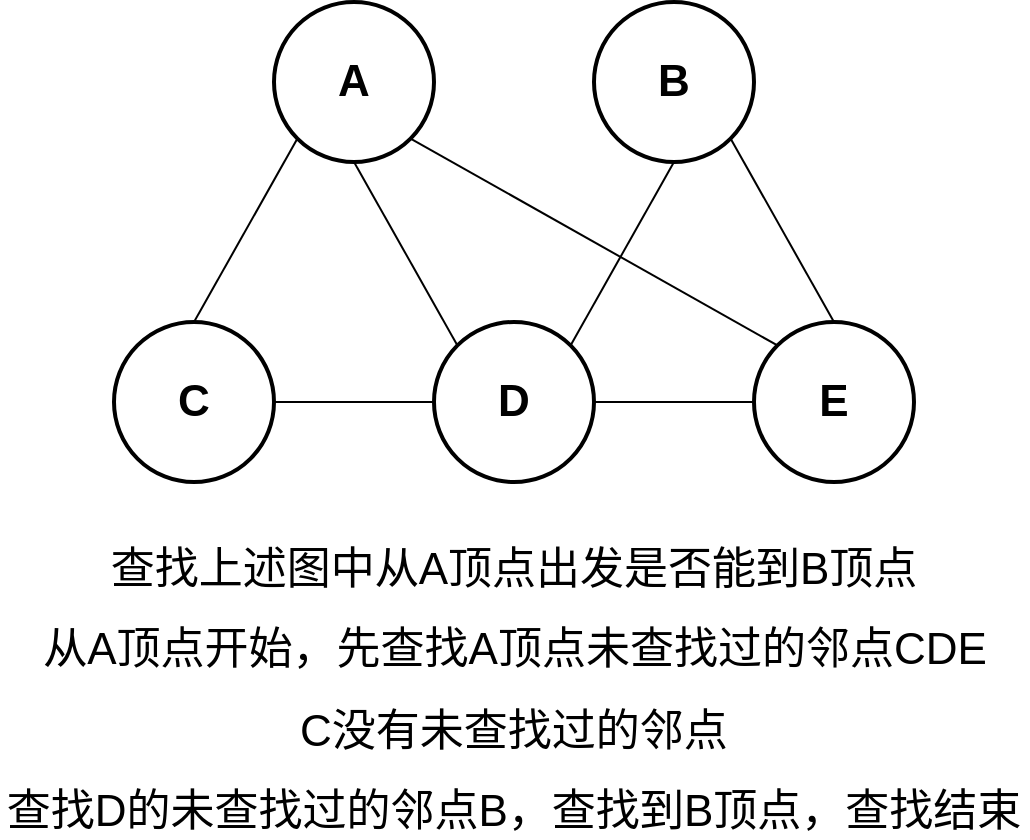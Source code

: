 <mxfile version="10.7.7" type="device"><diagram id="EeNOgqipa9r5I0rQxSuf" name="第 1 页"><mxGraphModel dx="1394" dy="834" grid="1" gridSize="10" guides="1" tooltips="1" connect="1" arrows="1" fold="1" page="1" pageScale="1" pageWidth="827" pageHeight="1169" math="0" shadow="0"><root><mxCell id="0"/><mxCell id="1" parent="0"/><mxCell id="fAuwuzgp8TRE-YijM_S6-4" style="edgeStyle=none;rounded=0;orthogonalLoop=1;jettySize=auto;html=1;exitX=0;exitY=1;exitDx=0;exitDy=0;entryX=0.5;entryY=0;entryDx=0;entryDy=0;endArrow=none;endFill=0;" parent="1" source="n1BFS4wmRy-FdIIDDCmO-1" target="n1BFS4wmRy-FdIIDDCmO-4" edge="1"><mxGeometry relative="1" as="geometry"/></mxCell><mxCell id="fAuwuzgp8TRE-YijM_S6-8" style="edgeStyle=none;rounded=0;orthogonalLoop=1;jettySize=auto;html=1;exitX=1;exitY=1;exitDx=0;exitDy=0;entryX=0;entryY=0;entryDx=0;entryDy=0;endArrow=none;endFill=0;" parent="1" source="n1BFS4wmRy-FdIIDDCmO-1" target="n1BFS4wmRy-FdIIDDCmO-3" edge="1"><mxGeometry relative="1" as="geometry"/></mxCell><mxCell id="fAuwuzgp8TRE-YijM_S6-10" style="edgeStyle=none;rounded=0;orthogonalLoop=1;jettySize=auto;html=1;exitX=0.5;exitY=1;exitDx=0;exitDy=0;entryX=0;entryY=0;entryDx=0;entryDy=0;endArrow=none;endFill=0;" parent="1" source="n1BFS4wmRy-FdIIDDCmO-1" target="n1BFS4wmRy-FdIIDDCmO-2" edge="1"><mxGeometry relative="1" as="geometry"/></mxCell><mxCell id="n1BFS4wmRy-FdIIDDCmO-1" value="A" style="ellipse;whiteSpace=wrap;html=1;aspect=fixed;strokeWidth=2;fontSize=22;fontStyle=1" parent="1" vertex="1"><mxGeometry x="320" y="240" width="80" height="80" as="geometry"/></mxCell><mxCell id="fAuwuzgp8TRE-YijM_S6-6" style="edgeStyle=none;rounded=0;orthogonalLoop=1;jettySize=auto;html=1;exitX=1;exitY=0.5;exitDx=0;exitDy=0;endArrow=none;endFill=0;" parent="1" source="n1BFS4wmRy-FdIIDDCmO-2" target="n1BFS4wmRy-FdIIDDCmO-3" edge="1"><mxGeometry relative="1" as="geometry"/></mxCell><mxCell id="fAuwuzgp8TRE-YijM_S6-11" style="edgeStyle=none;rounded=0;orthogonalLoop=1;jettySize=auto;html=1;exitX=1;exitY=0;exitDx=0;exitDy=0;entryX=0.5;entryY=1;entryDx=0;entryDy=0;endArrow=none;endFill=0;" parent="1" source="n1BFS4wmRy-FdIIDDCmO-2" target="n1BFS4wmRy-FdIIDDCmO-5" edge="1"><mxGeometry relative="1" as="geometry"/></mxCell><mxCell id="n1BFS4wmRy-FdIIDDCmO-2" value="D" style="ellipse;whiteSpace=wrap;html=1;aspect=fixed;strokeWidth=2;fontSize=22;fontStyle=1" parent="1" vertex="1"><mxGeometry x="400" y="400" width="80" height="80" as="geometry"/></mxCell><mxCell id="n1BFS4wmRy-FdIIDDCmO-3" value="E" style="ellipse;whiteSpace=wrap;html=1;aspect=fixed;strokeWidth=2;fontSize=22;fontStyle=1" parent="1" vertex="1"><mxGeometry x="560" y="400" width="80" height="80" as="geometry"/></mxCell><mxCell id="fAuwuzgp8TRE-YijM_S6-7" style="edgeStyle=none;rounded=0;orthogonalLoop=1;jettySize=auto;html=1;exitX=1;exitY=0.5;exitDx=0;exitDy=0;endArrow=none;endFill=0;" parent="1" source="n1BFS4wmRy-FdIIDDCmO-4" target="n1BFS4wmRy-FdIIDDCmO-2" edge="1"><mxGeometry relative="1" as="geometry"/></mxCell><mxCell id="n1BFS4wmRy-FdIIDDCmO-4" value="C" style="ellipse;whiteSpace=wrap;html=1;aspect=fixed;strokeWidth=2;fontSize=22;fontStyle=1" parent="1" vertex="1"><mxGeometry x="240" y="400" width="80" height="80" as="geometry"/></mxCell><mxCell id="fAuwuzgp8TRE-YijM_S6-9" style="edgeStyle=none;rounded=0;orthogonalLoop=1;jettySize=auto;html=1;exitX=1;exitY=1;exitDx=0;exitDy=0;entryX=0.5;entryY=0;entryDx=0;entryDy=0;endArrow=none;endFill=0;" parent="1" source="n1BFS4wmRy-FdIIDDCmO-5" target="n1BFS4wmRy-FdIIDDCmO-3" edge="1"><mxGeometry relative="1" as="geometry"/></mxCell><mxCell id="n1BFS4wmRy-FdIIDDCmO-5" value="B" style="ellipse;whiteSpace=wrap;html=1;aspect=fixed;strokeWidth=2;fontSize=22;fontStyle=1" parent="1" vertex="1"><mxGeometry x="480" y="240" width="80" height="80" as="geometry"/></mxCell><mxCell id="n1BFS4wmRy-FdIIDDCmO-34" style="edgeStyle=none;rounded=0;orthogonalLoop=1;jettySize=auto;html=1;exitX=0;exitY=1;exitDx=0;exitDy=0;endArrow=none;endFill=0;fontSize=22;" parent="1" edge="1"><mxGeometry relative="1" as="geometry"><mxPoint x="212" y="548" as="sourcePoint"/></mxGeometry></mxCell><mxCell id="n1BFS4wmRy-FdIIDDCmO-38" value="查找上述图中从A顶点出发是否能到B顶点" style="text;html=1;strokeColor=none;fillColor=none;align=center;verticalAlign=middle;whiteSpace=wrap;rounded=0;fontSize=22;" parent="1" vertex="1"><mxGeometry x="237" y="514" width="406" height="20" as="geometry"/></mxCell><mxCell id="n1BFS4wmRy-FdIIDDCmO-39" value="从A顶点开始，先查找A顶点未查找过的邻点CDE" style="text;html=1;strokeColor=none;fillColor=none;align=center;verticalAlign=middle;whiteSpace=wrap;rounded=0;fontSize=22;" parent="1" vertex="1"><mxGeometry x="198.5" y="554" width="483" height="20" as="geometry"/></mxCell><mxCell id="n1BFS4wmRy-FdIIDDCmO-40" value="C没有未查找过的邻点" style="text;html=1;strokeColor=none;fillColor=none;align=center;verticalAlign=middle;whiteSpace=wrap;rounded=0;fontSize=22;" parent="1" vertex="1"><mxGeometry x="328.0" y="595" width="224" height="20" as="geometry"/></mxCell><mxCell id="n1BFS4wmRy-FdIIDDCmO-41" value="查找D的未查找过的邻点B，查找到B顶点，查找结束" style="text;html=1;strokeColor=none;fillColor=none;align=center;verticalAlign=middle;whiteSpace=wrap;rounded=0;fontSize=22;" parent="1" vertex="1"><mxGeometry x="183.0" y="635" width="514" height="20" as="geometry"/></mxCell></root></mxGraphModel></diagram></mxfile>